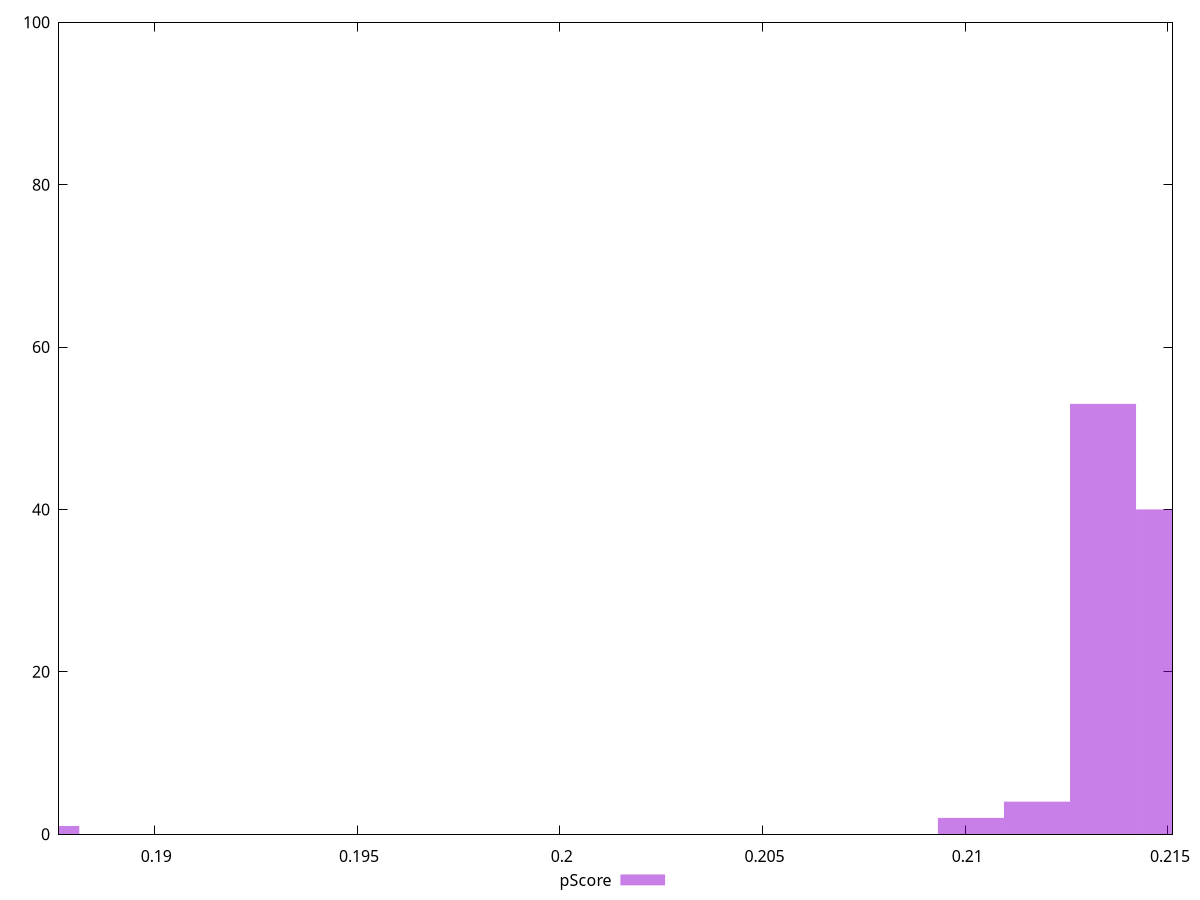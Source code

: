 reset

$pScore <<EOF
0.18733424094748422 1
0.21339813534017765 53
0.21014014854109098 2
0.21176914194063431 4
0.215027128739721 40
EOF

set key outside below
set boxwidth 0.001628993399543341
set xrange [0.18764897137840159:0.21511107483562297]
set yrange [0:100]
set trange [0:100]
set style fill transparent solid 0.5 noborder
set terminal svg size 640, 490 enhanced background rgb 'white'
set output "report_00008_2021-01-22T20:58:29.167/interactive/samples/pages+cached/pScore/histogram.svg"

plot $pScore title "pScore" with boxes

reset
